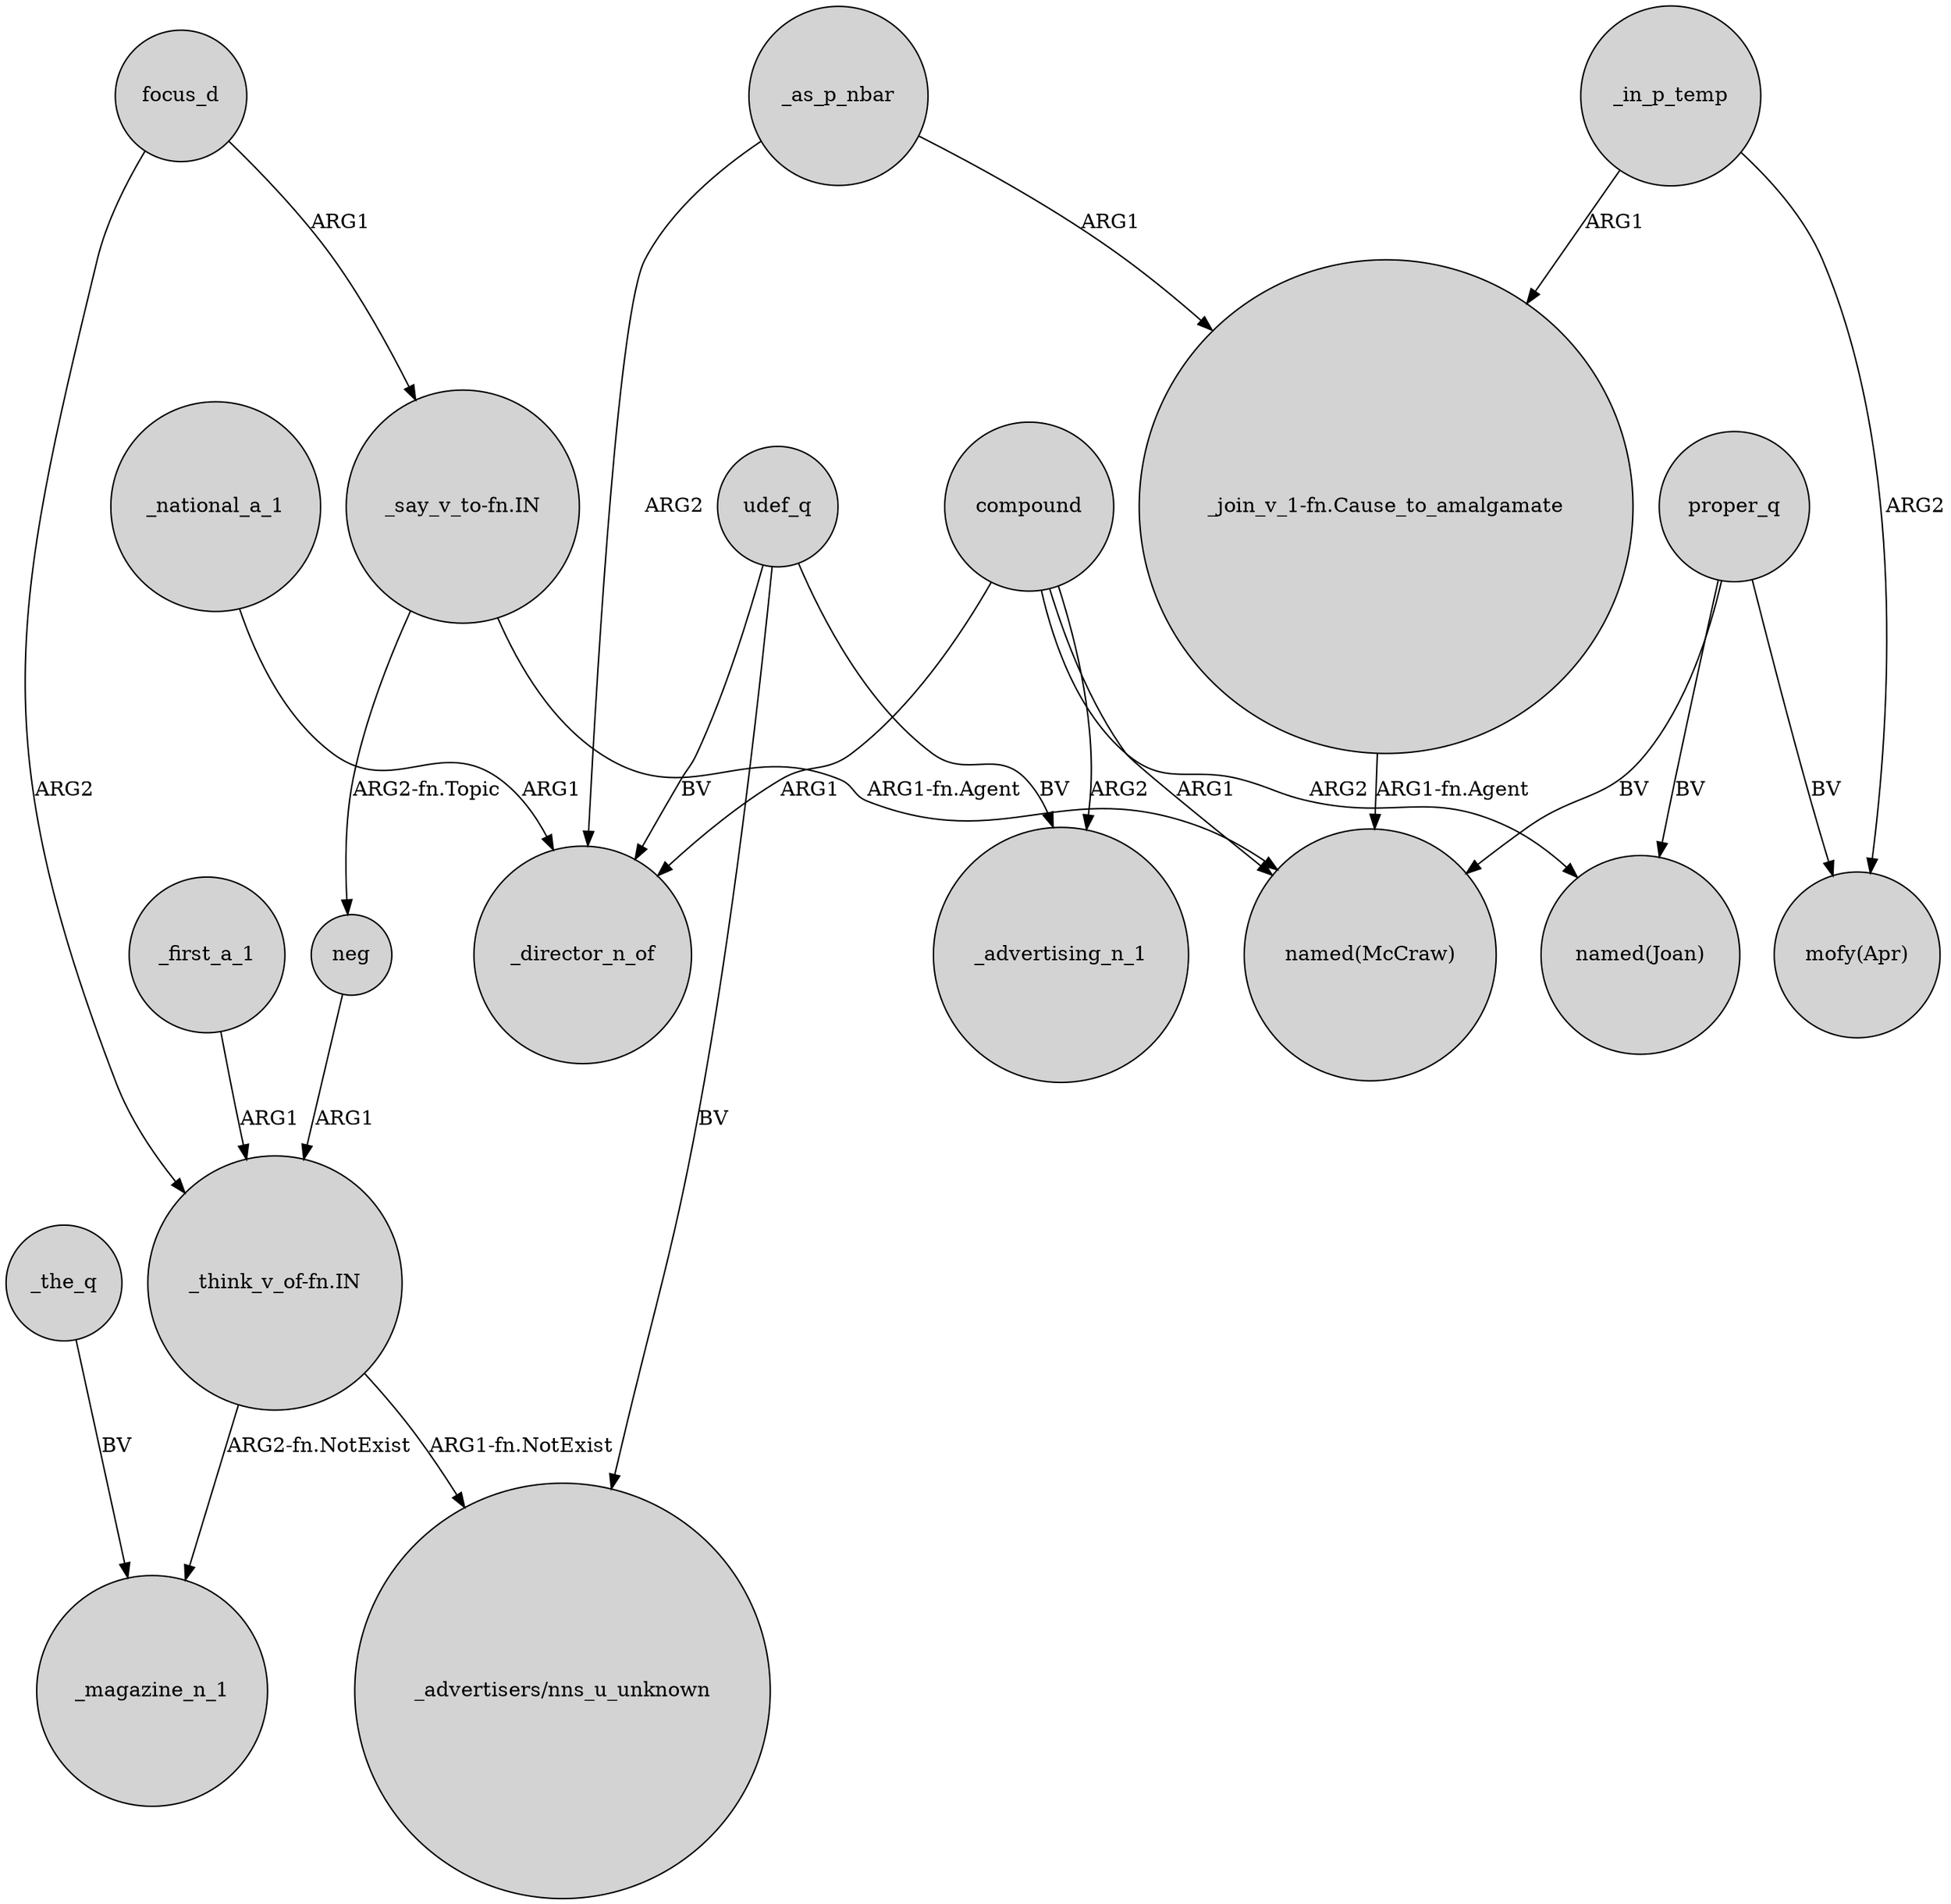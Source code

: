 digraph {
	node [shape=circle style=filled]
	neg -> "_think_v_of-fn.IN" [label=ARG1]
	_as_p_nbar -> _director_n_of [label=ARG2]
	compound -> "named(McCraw)" [label=ARG1]
	proper_q -> "named(Joan)" [label=BV]
	_first_a_1 -> "_think_v_of-fn.IN" [label=ARG1]
	_in_p_temp -> "_join_v_1-fn.Cause_to_amalgamate" [label=ARG1]
	compound -> "named(Joan)" [label=ARG2]
	_the_q -> _magazine_n_1 [label=BV]
	"_think_v_of-fn.IN" -> "_advertisers/nns_u_unknown" [label="ARG1-fn.NotExist"]
	_national_a_1 -> _director_n_of [label=ARG1]
	"_think_v_of-fn.IN" -> _magazine_n_1 [label="ARG2-fn.NotExist"]
	proper_q -> "mofy(Apr)" [label=BV]
	proper_q -> "named(McCraw)" [label=BV]
	_as_p_nbar -> "_join_v_1-fn.Cause_to_amalgamate" [label=ARG1]
	udef_q -> _advertising_n_1 [label=BV]
	udef_q -> "_advertisers/nns_u_unknown" [label=BV]
	compound -> _advertising_n_1 [label=ARG2]
	_in_p_temp -> "mofy(Apr)" [label=ARG2]
	focus_d -> "_think_v_of-fn.IN" [label=ARG2]
	"_say_v_to-fn.IN" -> neg [label="ARG2-fn.Topic"]
	compound -> _director_n_of [label=ARG1]
	"_join_v_1-fn.Cause_to_amalgamate" -> "named(McCraw)" [label="ARG1-fn.Agent"]
	udef_q -> _director_n_of [label=BV]
	focus_d -> "_say_v_to-fn.IN" [label=ARG1]
	"_say_v_to-fn.IN" -> "named(McCraw)" [label="ARG1-fn.Agent"]
}
